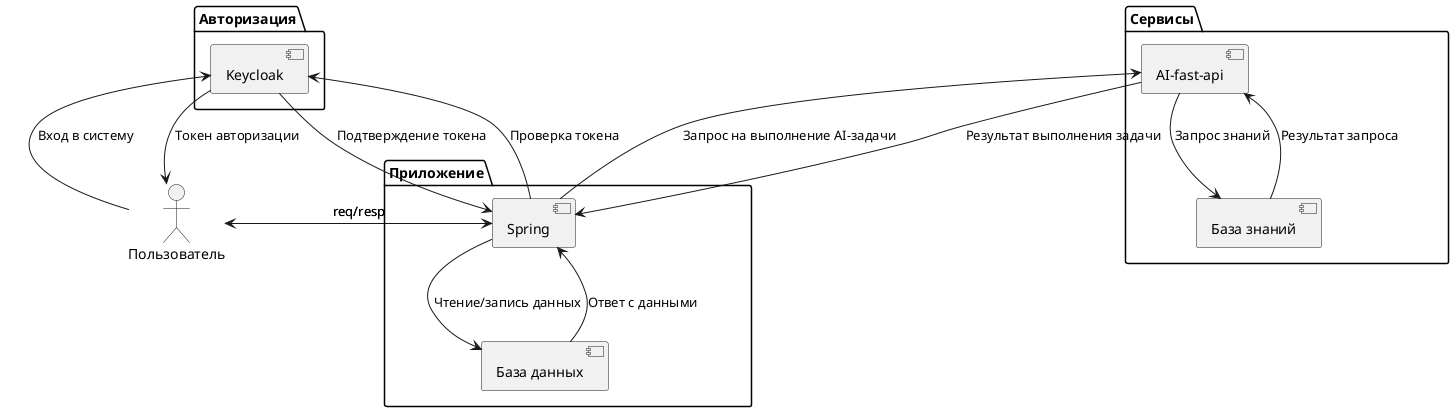 @startuml
actor "Пользователь" as User

package "Авторизация" {
    [Keycloak]
}

package "Приложение" {
    [Spring]
    [База данных]
}

package "Сервисы" {
    [AI-fast-api]
    [База знаний]
}

User -> [Keycloak] : Вход в систему
[Keycloak] --> User : Токен авторизации

User -> [Spring] : req/resp
[Spring] -> [Keycloak] : Проверка токена
[Keycloak] --> [Spring] : Подтверждение токена

[Spring] -> [AI-fast-api] : Запрос на выполнение AI-задачи
[AI-fast-api] --> [Spring] : Результат выполнения задачи

[Spring] -> [База данных] : Чтение/запись данных
[База данных] --> [Spring] : Ответ с данными

[AI-fast-api] -> [База знаний] : Запрос знаний
[База знаний] --> [AI-fast-api] : Результат запроса

[Spring] --> User : req/resp
@enduml